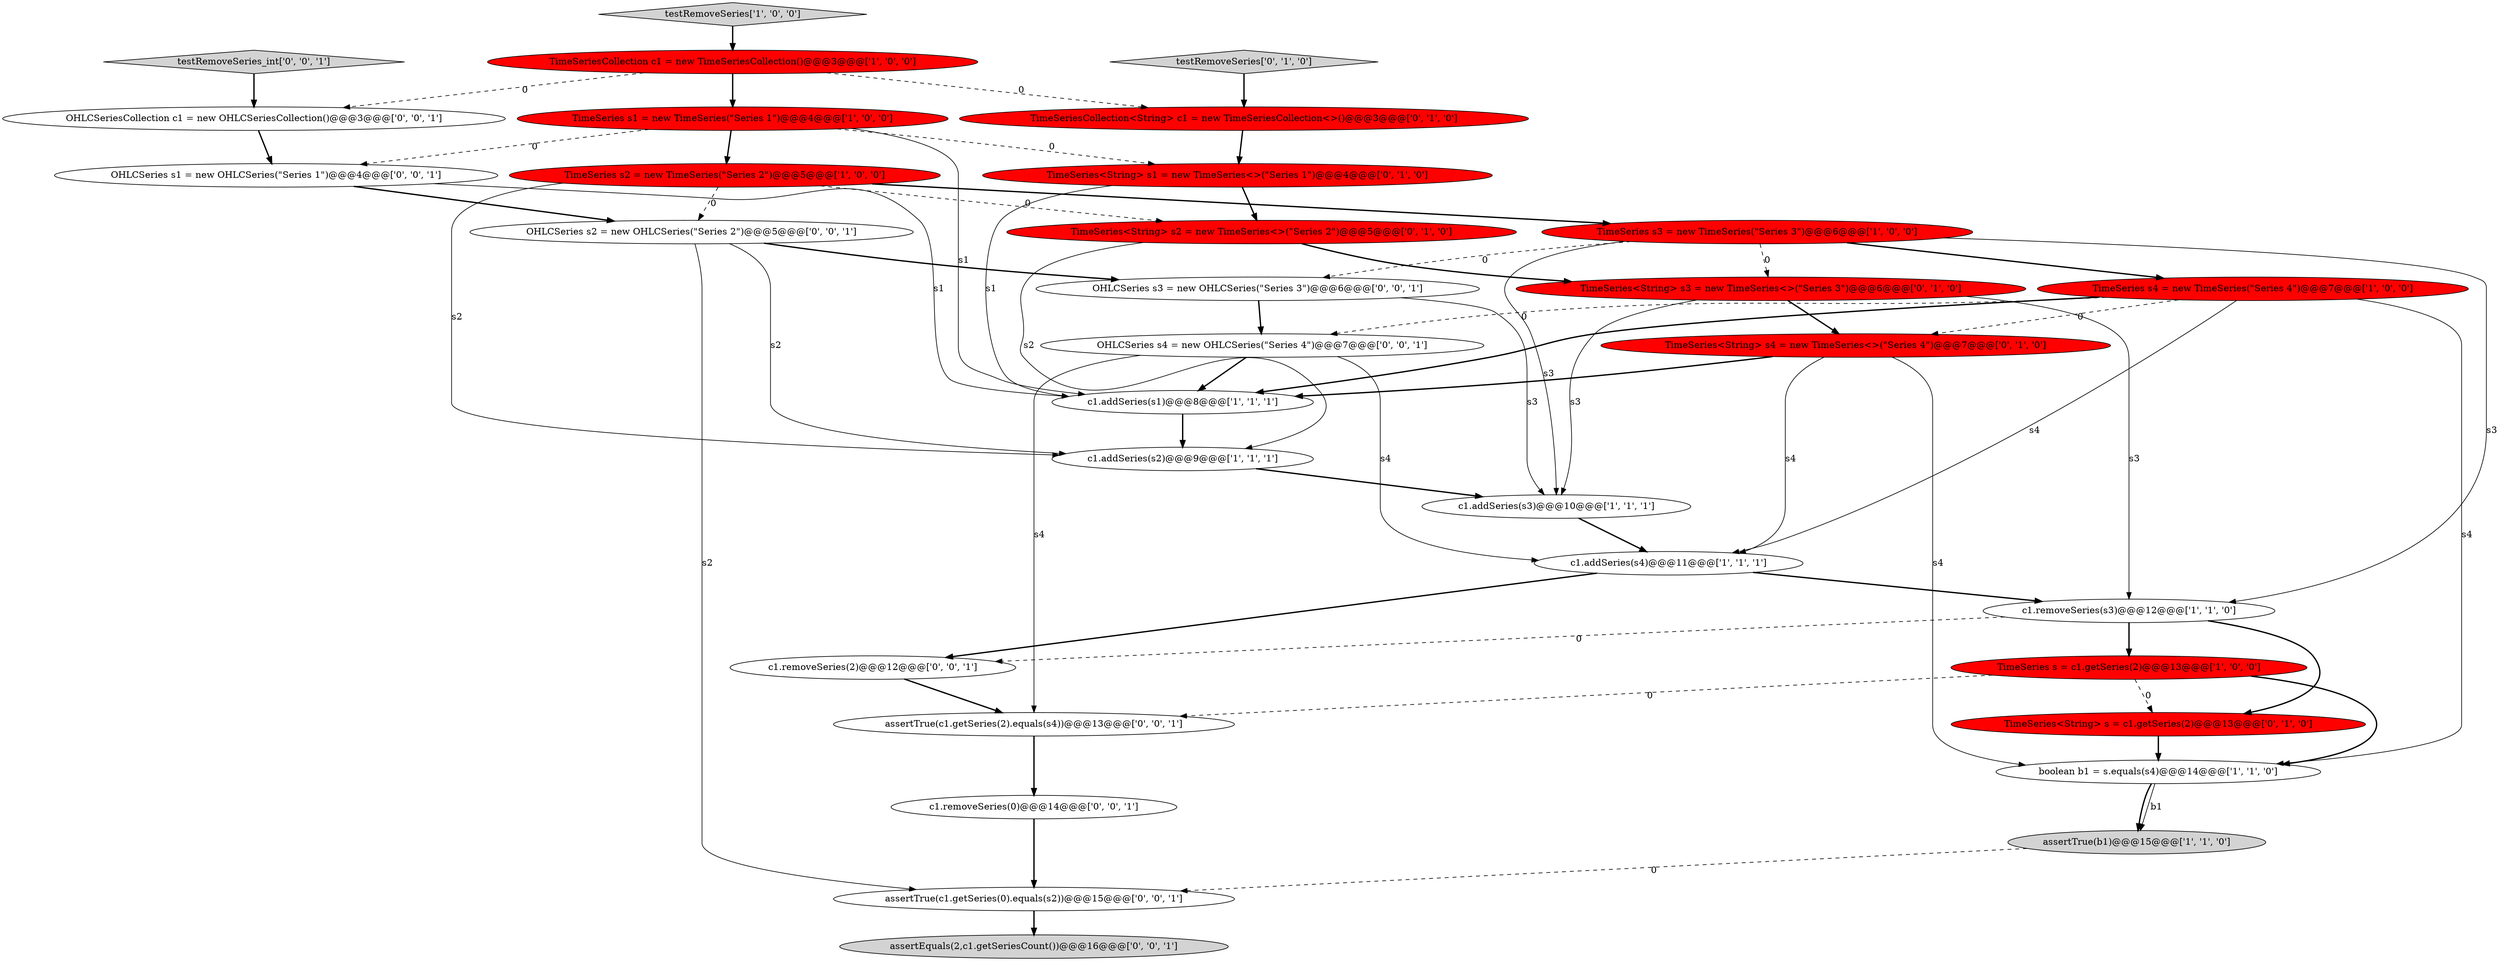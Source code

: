 digraph {
17 [style = filled, label = "TimeSeries<String> s1 = new TimeSeries<>(\"Series 1\")@@@4@@@['0', '1', '0']", fillcolor = red, shape = ellipse image = "AAA1AAABBB2BBB"];
31 [style = filled, label = "OHLCSeries s4 = new OHLCSeries(\"Series 4\")@@@7@@@['0', '0', '1']", fillcolor = white, shape = ellipse image = "AAA0AAABBB3BBB"];
25 [style = filled, label = "testRemoveSeries_int['0', '0', '1']", fillcolor = lightgray, shape = diamond image = "AAA0AAABBB3BBB"];
20 [style = filled, label = "testRemoveSeries['0', '1', '0']", fillcolor = lightgray, shape = diamond image = "AAA0AAABBB2BBB"];
22 [style = filled, label = "OHLCSeries s1 = new OHLCSeries(\"Series 1\")@@@4@@@['0', '0', '1']", fillcolor = white, shape = ellipse image = "AAA0AAABBB3BBB"];
30 [style = filled, label = "c1.removeSeries(0)@@@14@@@['0', '0', '1']", fillcolor = white, shape = ellipse image = "AAA0AAABBB3BBB"];
6 [style = filled, label = "assertTrue(b1)@@@15@@@['1', '1', '0']", fillcolor = lightgray, shape = ellipse image = "AAA0AAABBB1BBB"];
11 [style = filled, label = "testRemoveSeries['1', '0', '0']", fillcolor = lightgray, shape = diamond image = "AAA0AAABBB1BBB"];
8 [style = filled, label = "c1.addSeries(s2)@@@9@@@['1', '1', '1']", fillcolor = white, shape = ellipse image = "AAA0AAABBB1BBB"];
23 [style = filled, label = "OHLCSeries s3 = new OHLCSeries(\"Series 3\")@@@6@@@['0', '0', '1']", fillcolor = white, shape = ellipse image = "AAA0AAABBB3BBB"];
29 [style = filled, label = "assertTrue(c1.getSeries(2).equals(s4))@@@13@@@['0', '0', '1']", fillcolor = white, shape = ellipse image = "AAA0AAABBB3BBB"];
24 [style = filled, label = "assertTrue(c1.getSeries(0).equals(s2))@@@15@@@['0', '0', '1']", fillcolor = white, shape = ellipse image = "AAA0AAABBB3BBB"];
2 [style = filled, label = "TimeSeries s3 = new TimeSeries(\"Series 3\")@@@6@@@['1', '0', '0']", fillcolor = red, shape = ellipse image = "AAA1AAABBB1BBB"];
7 [style = filled, label = "c1.removeSeries(s3)@@@12@@@['1', '1', '0']", fillcolor = white, shape = ellipse image = "AAA0AAABBB1BBB"];
15 [style = filled, label = "TimeSeriesCollection<String> c1 = new TimeSeriesCollection<>()@@@3@@@['0', '1', '0']", fillcolor = red, shape = ellipse image = "AAA1AAABBB2BBB"];
26 [style = filled, label = "OHLCSeriesCollection c1 = new OHLCSeriesCollection()@@@3@@@['0', '0', '1']", fillcolor = white, shape = ellipse image = "AAA0AAABBB3BBB"];
21 [style = filled, label = "OHLCSeries s2 = new OHLCSeries(\"Series 2\")@@@5@@@['0', '0', '1']", fillcolor = white, shape = ellipse image = "AAA0AAABBB3BBB"];
12 [style = filled, label = "c1.addSeries(s3)@@@10@@@['1', '1', '1']", fillcolor = white, shape = ellipse image = "AAA0AAABBB1BBB"];
0 [style = filled, label = "TimeSeriesCollection c1 = new TimeSeriesCollection()@@@3@@@['1', '0', '0']", fillcolor = red, shape = ellipse image = "AAA1AAABBB1BBB"];
13 [style = filled, label = "c1.addSeries(s4)@@@11@@@['1', '1', '1']", fillcolor = white, shape = ellipse image = "AAA0AAABBB1BBB"];
5 [style = filled, label = "boolean b1 = s.equals(s4)@@@14@@@['1', '1', '0']", fillcolor = white, shape = ellipse image = "AAA0AAABBB1BBB"];
14 [style = filled, label = "TimeSeries<String> s3 = new TimeSeries<>(\"Series 3\")@@@6@@@['0', '1', '0']", fillcolor = red, shape = ellipse image = "AAA1AAABBB2BBB"];
9 [style = filled, label = "TimeSeries s = c1.getSeries(2)@@@13@@@['1', '0', '0']", fillcolor = red, shape = ellipse image = "AAA1AAABBB1BBB"];
16 [style = filled, label = "TimeSeries<String> s4 = new TimeSeries<>(\"Series 4\")@@@7@@@['0', '1', '0']", fillcolor = red, shape = ellipse image = "AAA1AAABBB2BBB"];
27 [style = filled, label = "assertEquals(2,c1.getSeriesCount())@@@16@@@['0', '0', '1']", fillcolor = lightgray, shape = ellipse image = "AAA0AAABBB3BBB"];
4 [style = filled, label = "TimeSeries s2 = new TimeSeries(\"Series 2\")@@@5@@@['1', '0', '0']", fillcolor = red, shape = ellipse image = "AAA1AAABBB1BBB"];
28 [style = filled, label = "c1.removeSeries(2)@@@12@@@['0', '0', '1']", fillcolor = white, shape = ellipse image = "AAA0AAABBB3BBB"];
18 [style = filled, label = "TimeSeries<String> s2 = new TimeSeries<>(\"Series 2\")@@@5@@@['0', '1', '0']", fillcolor = red, shape = ellipse image = "AAA1AAABBB2BBB"];
19 [style = filled, label = "TimeSeries<String> s = c1.getSeries(2)@@@13@@@['0', '1', '0']", fillcolor = red, shape = ellipse image = "AAA1AAABBB2BBB"];
1 [style = filled, label = "TimeSeries s4 = new TimeSeries(\"Series 4\")@@@7@@@['1', '0', '0']", fillcolor = red, shape = ellipse image = "AAA1AAABBB1BBB"];
3 [style = filled, label = "c1.addSeries(s1)@@@8@@@['1', '1', '1']", fillcolor = white, shape = ellipse image = "AAA0AAABBB1BBB"];
10 [style = filled, label = "TimeSeries s1 = new TimeSeries(\"Series 1\")@@@4@@@['1', '0', '0']", fillcolor = red, shape = ellipse image = "AAA1AAABBB1BBB"];
2->23 [style = dashed, label="0"];
14->16 [style = bold, label=""];
16->3 [style = bold, label=""];
23->31 [style = bold, label=""];
28->29 [style = bold, label=""];
30->24 [style = bold, label=""];
16->5 [style = solid, label="s4"];
4->18 [style = dashed, label="0"];
14->7 [style = solid, label="s3"];
4->8 [style = solid, label="s2"];
23->12 [style = solid, label="s3"];
29->30 [style = bold, label=""];
18->8 [style = solid, label="s2"];
21->24 [style = solid, label="s2"];
2->1 [style = bold, label=""];
1->31 [style = dashed, label="0"];
1->13 [style = solid, label="s4"];
16->13 [style = solid, label="s4"];
1->3 [style = bold, label=""];
22->21 [style = bold, label=""];
22->3 [style = solid, label="s1"];
0->15 [style = dashed, label="0"];
0->26 [style = dashed, label="0"];
4->2 [style = bold, label=""];
31->13 [style = solid, label="s4"];
10->22 [style = dashed, label="0"];
4->21 [style = dashed, label="0"];
26->22 [style = bold, label=""];
17->3 [style = solid, label="s1"];
9->19 [style = dashed, label="0"];
7->9 [style = bold, label=""];
19->5 [style = bold, label=""];
12->13 [style = bold, label=""];
15->17 [style = bold, label=""];
0->10 [style = bold, label=""];
11->0 [style = bold, label=""];
1->5 [style = solid, label="s4"];
9->29 [style = dashed, label="0"];
5->6 [style = bold, label=""];
2->14 [style = dashed, label="0"];
7->28 [style = dashed, label="0"];
13->7 [style = bold, label=""];
1->16 [style = dashed, label="0"];
3->8 [style = bold, label=""];
6->24 [style = dashed, label="0"];
25->26 [style = bold, label=""];
10->17 [style = dashed, label="0"];
10->4 [style = bold, label=""];
9->5 [style = bold, label=""];
5->6 [style = solid, label="b1"];
10->3 [style = solid, label="s1"];
31->3 [style = bold, label=""];
2->12 [style = solid, label="s3"];
20->15 [style = bold, label=""];
7->19 [style = bold, label=""];
2->7 [style = solid, label="s3"];
18->14 [style = bold, label=""];
24->27 [style = bold, label=""];
8->12 [style = bold, label=""];
17->18 [style = bold, label=""];
31->29 [style = solid, label="s4"];
21->8 [style = solid, label="s2"];
13->28 [style = bold, label=""];
14->12 [style = solid, label="s3"];
21->23 [style = bold, label=""];
}
